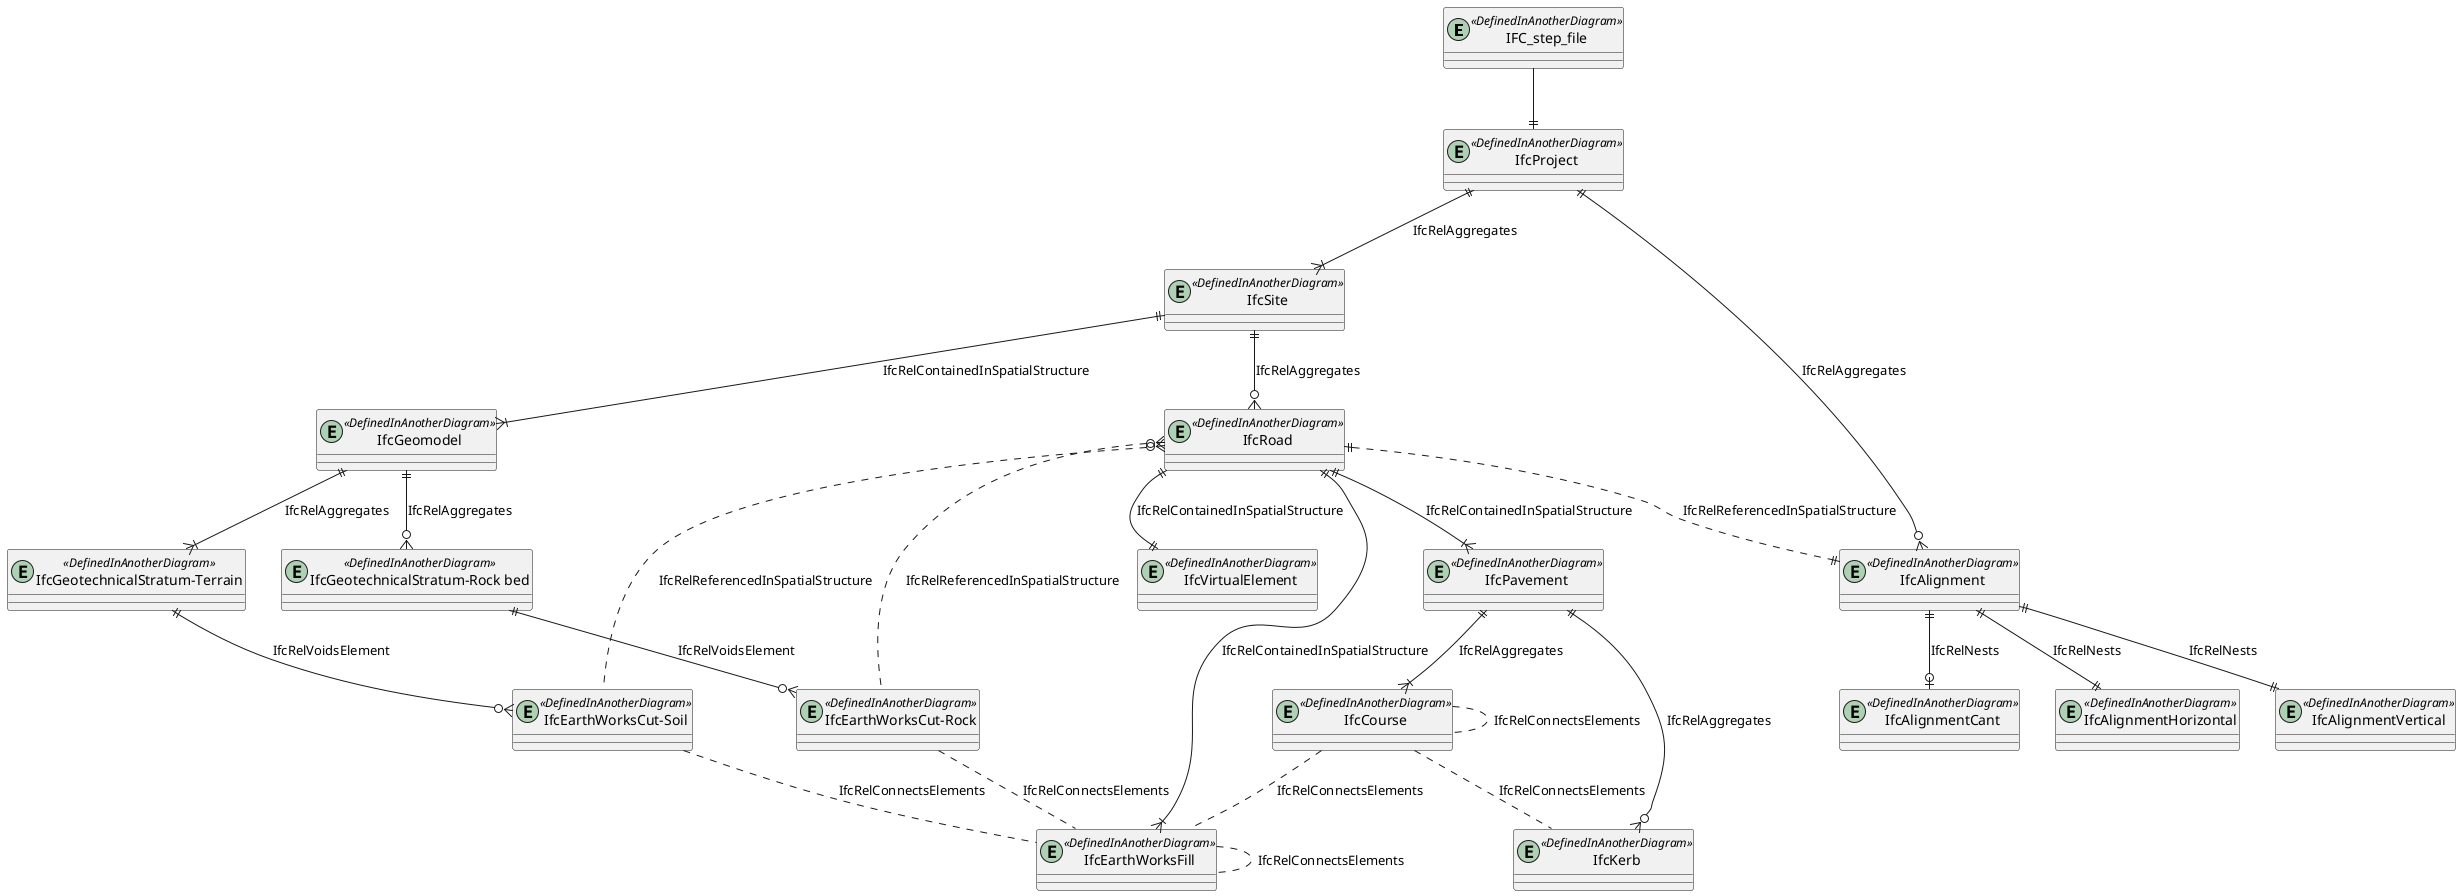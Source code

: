 @startuml 

entity IFC_step_file <<DefinedInAnotherDiagram>>

entity IfcProject <<DefinedInAnotherDiagram>>
IFC_step_file--||IfcProject

entity IfcSite <<DefinedInAnotherDiagram>>
IfcProject||--|{IfcSite : IfcRelAggregates


entity IfcRoad <<DefinedInAnotherDiagram>> 
IfcSite||--o{IfcRoad : IfcRelAggregates


entity IfcVirtualElement <<DefinedInAnotherDiagram>>
IfcRoad||--||IfcVirtualElement : IfcRelContainedInSpatialStructure

entity IfcGeomodel <<DefinedInAnotherDiagram>>

IfcSite||--|{IfcGeomodel : IfcRelContainedInSpatialStructure

entity "IfcGeotechnicalStratum-Terrain" <<DefinedInAnotherDiagram>>
IfcGeomodel||--|{"IfcGeotechnicalStratum-Terrain":IfcRelAggregates
entity "IfcGeotechnicalStratum-Rock bed" <<DefinedInAnotherDiagram>>
IfcGeomodel||--o{"IfcGeotechnicalStratum-Rock bed":IfcRelAggregates


entity IfcPavement <<DefinedInAnotherDiagram>>
IfcRoad||--|{IfcPavement : IfcRelContainedInSpatialStructure

entity "IfcEarthWorksCut-Rock" <<DefinedInAnotherDiagram>>
IfcRoad}o.."IfcEarthWorksCut-Rock": IfcRelReferencedInSpatialStructure
entity "IfcEarthWorksCut-Soil" <<DefinedInAnotherDiagram>>
IfcRoad}o.."IfcEarthWorksCut-Soil": IfcRelReferencedInSpatialStructure


"IfcGeotechnicalStratum-Rock bed"||--o{"IfcEarthWorksCut-Rock" : IfcRelVoidsElement
"IfcGeotechnicalStratum-Terrain"||--o{"IfcEarthWorksCut-Soil" : IfcRelVoidsElement

entity IfcEarthWorksFill <<DefinedInAnotherDiagram>>
IfcRoad||--|{IfcEarthWorksFill : IfcRelContainedInSpatialStructure

IfcEarthWorksFill..IfcEarthWorksFill:IfcRelConnectsElements

"IfcEarthWorksCut-Rock"..IfcEarthWorksFill :IfcRelConnectsElements 
"IfcEarthWorksCut-Soil"..IfcEarthWorksFill :IfcRelConnectsElements 

entity IfcCourse <<DefinedInAnotherDiagram>>
IfcPavement||--|{IfcCourse :IfcRelAggregates

IfcCourse..IfcCourse:IfcRelConnectsElements
IfcCourse..IfcEarthWorksFill:IfcRelConnectsElements

entity IfcKerb <<DefinedInAnotherDiagram>>
IfcPavement||--o{IfcKerb :IfcRelAggregates
IfcCourse..IfcKerb:IfcRelConnectsElements


entity IfcAlignment <<DefinedInAnotherDiagram>>
IfcProject||--o{IfcAlignment : IfcRelAggregates
entity IfcAlignmentHorizontal <<DefinedInAnotherDiagram>>
IfcAlignment||--||IfcAlignmentHorizontal : IfcRelNests
entity IfcAlignmentVertical <<DefinedInAnotherDiagram>>
IfcAlignment||--||IfcAlignmentVertical : IfcRelNests
entity IfcAlignmentCant <<DefinedInAnotherDiagram>>
IfcAlignment||--o|IfcAlignmentCant : IfcRelNests

IfcRoad||..||IfcAlignment : IfcRelReferencedInSpatialStructure



@enduml
